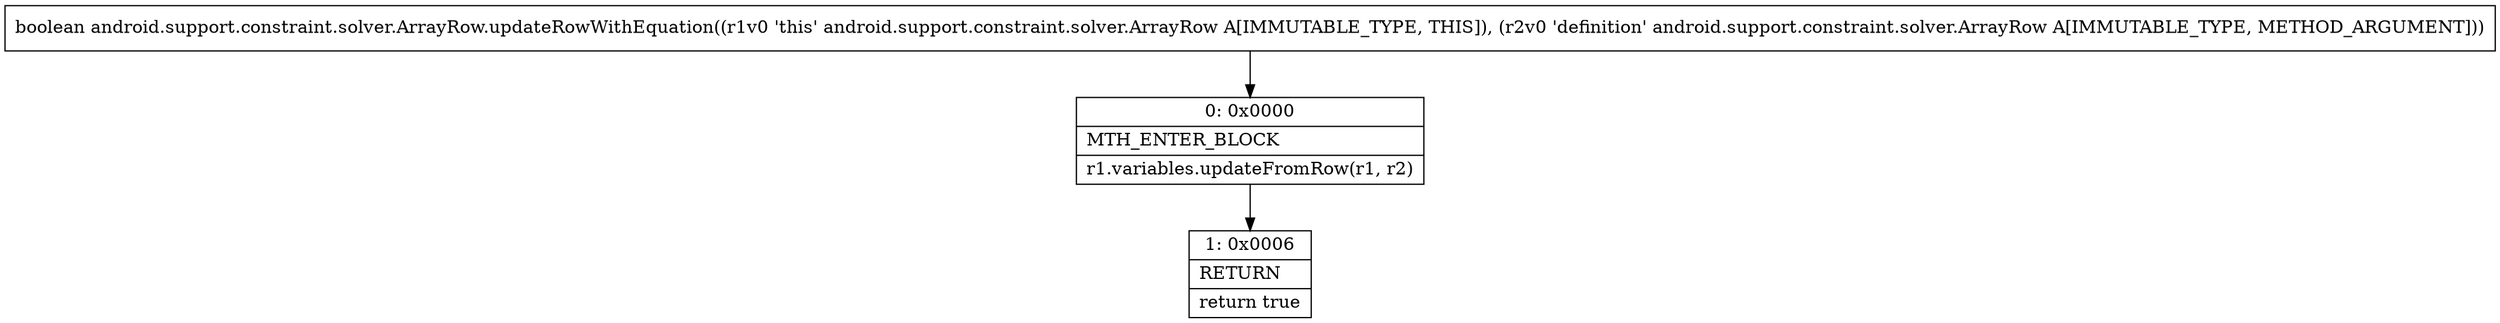 digraph "CFG forandroid.support.constraint.solver.ArrayRow.updateRowWithEquation(Landroid\/support\/constraint\/solver\/ArrayRow;)Z" {
Node_0 [shape=record,label="{0\:\ 0x0000|MTH_ENTER_BLOCK\l|r1.variables.updateFromRow(r1, r2)\l}"];
Node_1 [shape=record,label="{1\:\ 0x0006|RETURN\l|return true\l}"];
MethodNode[shape=record,label="{boolean android.support.constraint.solver.ArrayRow.updateRowWithEquation((r1v0 'this' android.support.constraint.solver.ArrayRow A[IMMUTABLE_TYPE, THIS]), (r2v0 'definition' android.support.constraint.solver.ArrayRow A[IMMUTABLE_TYPE, METHOD_ARGUMENT])) }"];
MethodNode -> Node_0;
Node_0 -> Node_1;
}

